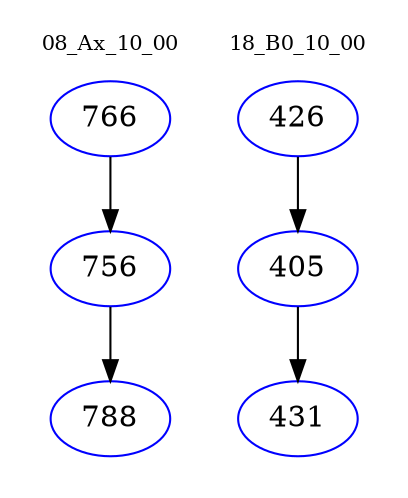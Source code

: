 digraph{
subgraph cluster_0 {
color = white
label = "08_Ax_10_00";
fontsize=10;
T0_766 [label="766", color="blue"]
T0_766 -> T0_756 [color="black"]
T0_756 [label="756", color="blue"]
T0_756 -> T0_788 [color="black"]
T0_788 [label="788", color="blue"]
}
subgraph cluster_1 {
color = white
label = "18_B0_10_00";
fontsize=10;
T1_426 [label="426", color="blue"]
T1_426 -> T1_405 [color="black"]
T1_405 [label="405", color="blue"]
T1_405 -> T1_431 [color="black"]
T1_431 [label="431", color="blue"]
}
}
